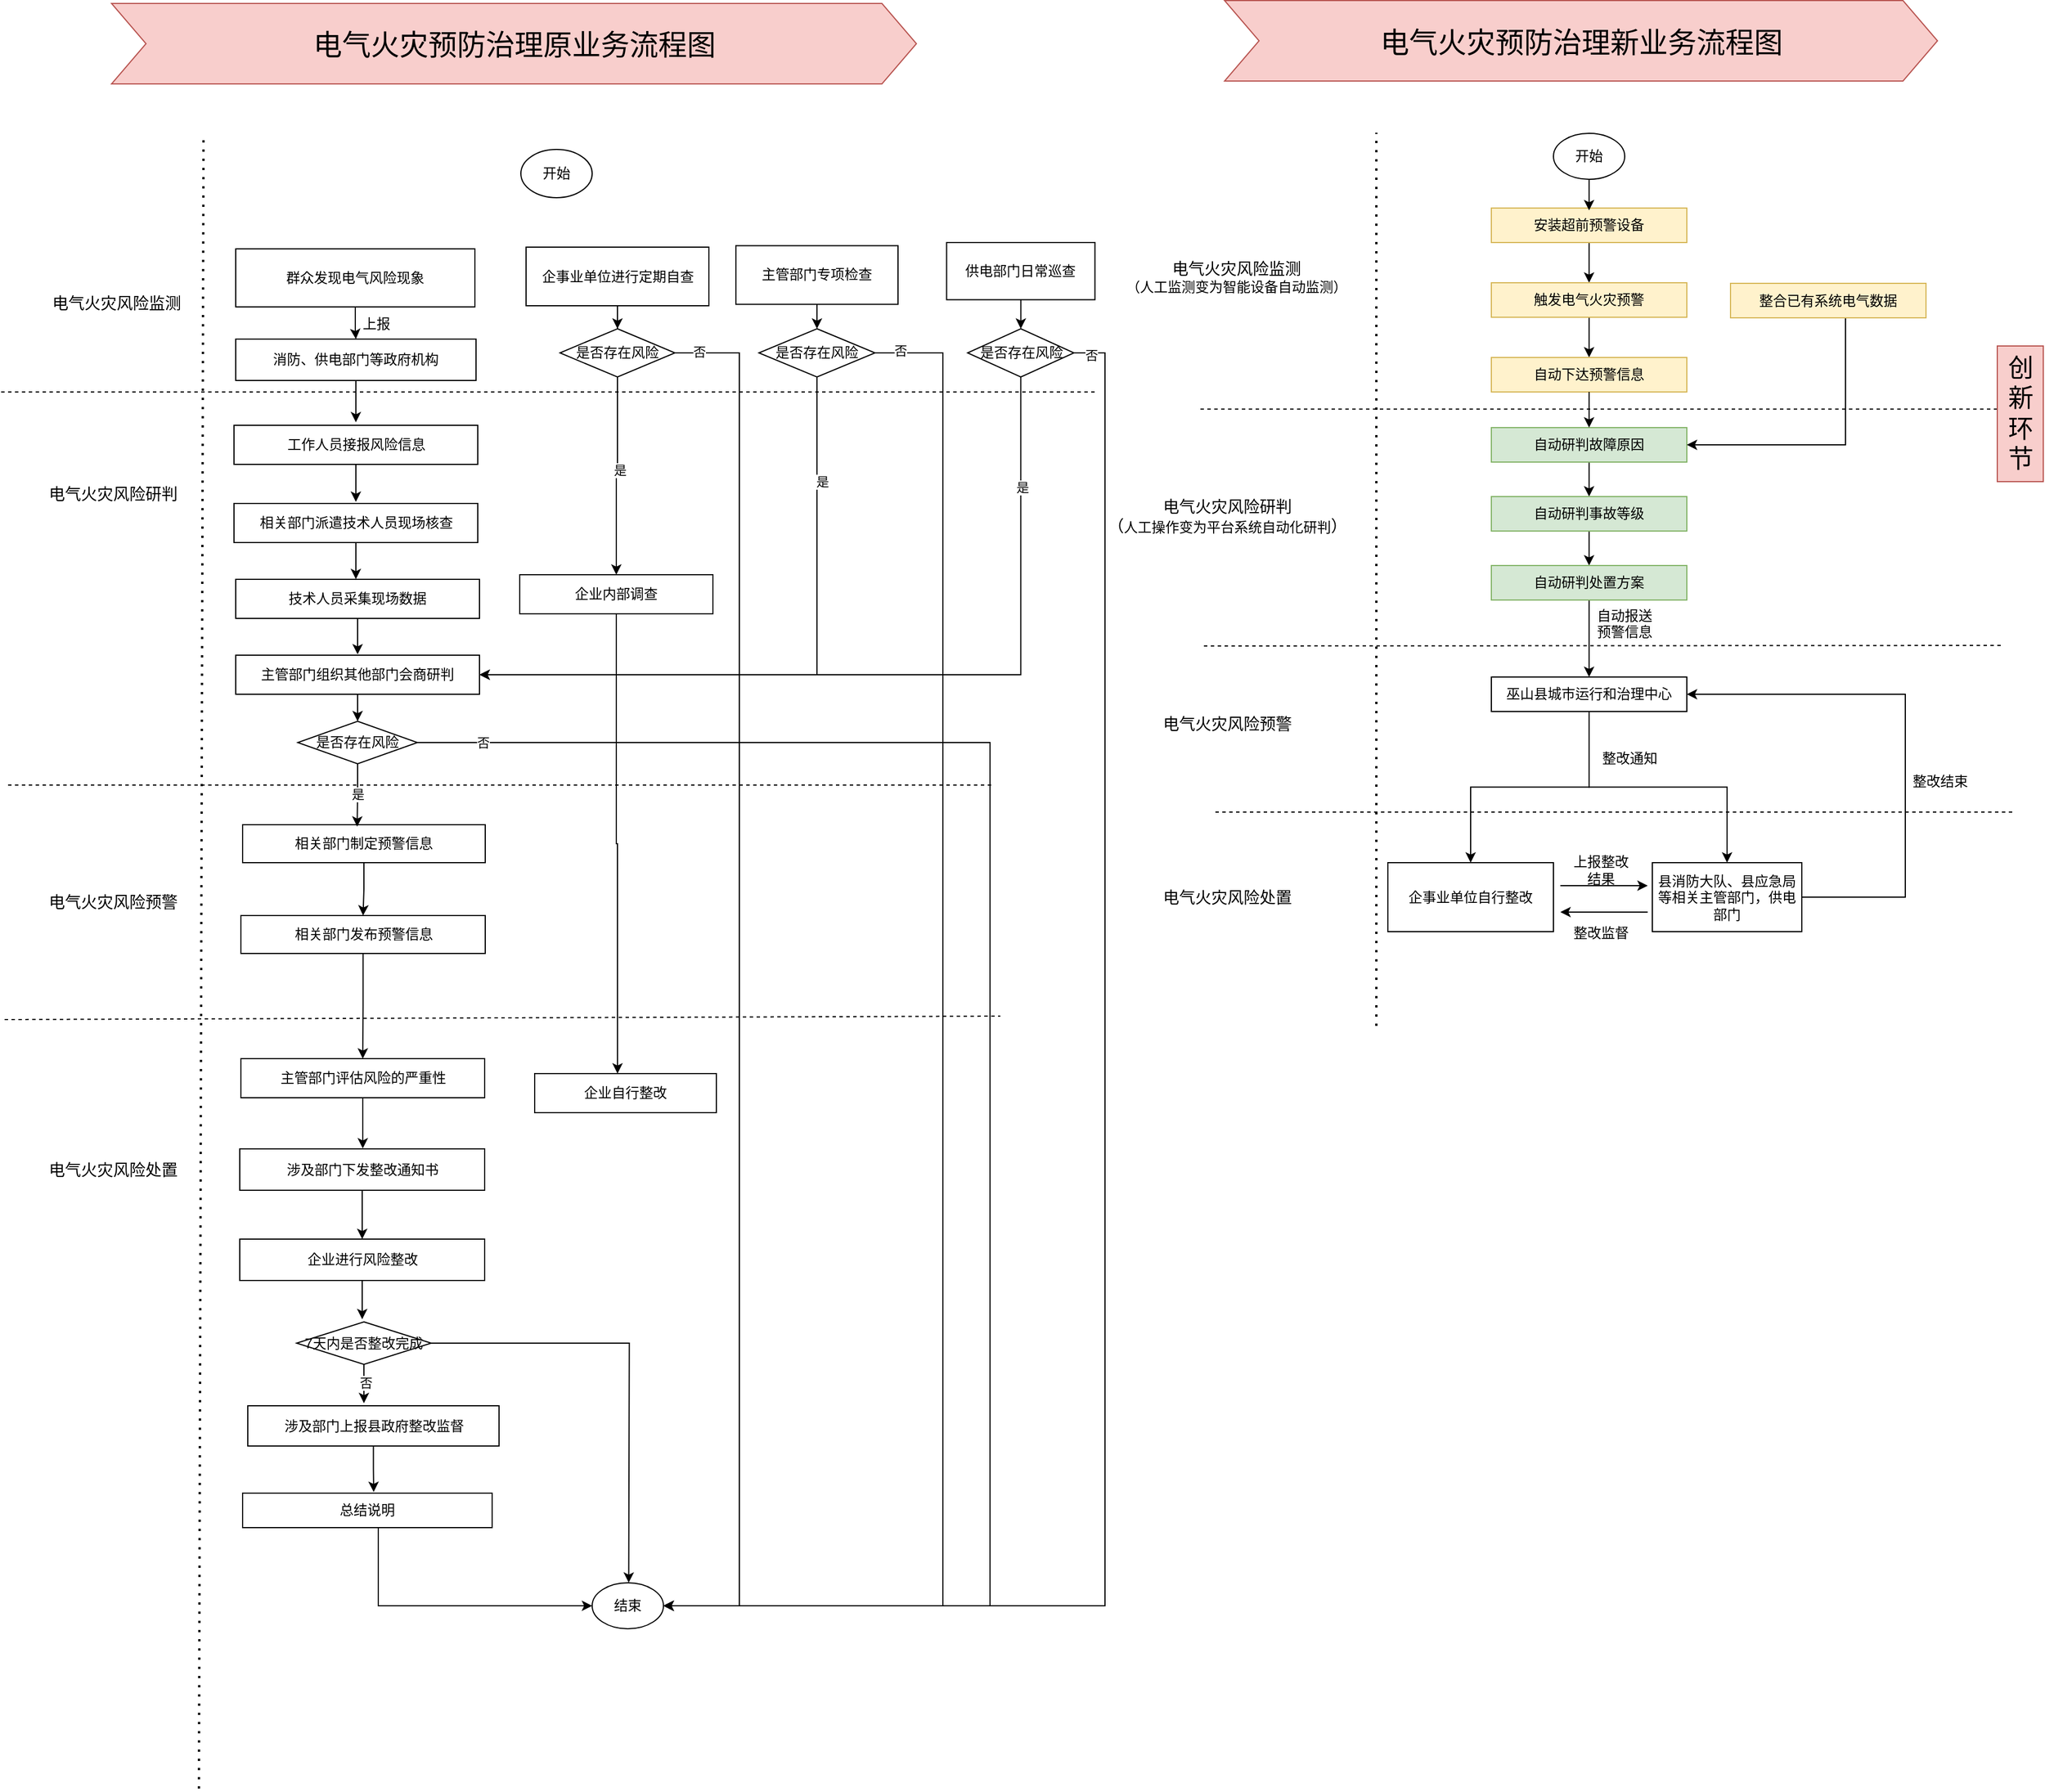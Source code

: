 <mxfile version="21.7.4" type="github">
  <diagram name="第 1 页" id="Cvnru_8ZgVQWGcG2YRoV">
    <mxGraphModel dx="1385" dy="411" grid="0" gridSize="10" guides="1" tooltips="1" connect="1" arrows="1" fold="1" page="0" pageScale="1" pageWidth="827" pageHeight="1169" math="0" shadow="0">
      <root>
        <mxCell id="0" />
        <mxCell id="1" parent="0" />
        <mxCell id="jyO5-WvrYrrkGgKPPHPB-2" value="开始" style="ellipse;whiteSpace=wrap;html=1;" parent="1" vertex="1">
          <mxGeometry x="419" y="457" width="62" height="42" as="geometry" />
        </mxCell>
        <mxCell id="jyO5-WvrYrrkGgKPPHPB-25" value="&lt;font style=&quot;font-size: 14px;&quot;&gt;电气火灾风险监测&lt;/font&gt;" style="text;html=1;align=center;verticalAlign=middle;resizable=0;points=[];autosize=1;strokeColor=none;fillColor=none;" parent="1" vertex="1">
          <mxGeometry x="2" y="576" width="130" height="29" as="geometry" />
        </mxCell>
        <mxCell id="jyO5-WvrYrrkGgKPPHPB-27" value="&lt;font style=&quot;font-size: 14px;&quot;&gt;电气火灾风险研判&lt;/font&gt;" style="text;html=1;align=center;verticalAlign=middle;resizable=0;points=[];autosize=1;strokeColor=none;fillColor=none;" parent="1" vertex="1">
          <mxGeometry x="-1" y="742" width="130" height="29" as="geometry" />
        </mxCell>
        <mxCell id="6ESn1KodmGU27KJJrDq7-145" style="edgeStyle=orthogonalEdgeStyle;rounded=0;orthogonalLoop=1;jettySize=auto;html=1;entryX=0.5;entryY=0;entryDx=0;entryDy=0;" edge="1" parent="1" source="jyO5-WvrYrrkGgKPPHPB-35" target="6ESn1KodmGU27KJJrDq7-96">
          <mxGeometry relative="1" as="geometry" />
        </mxCell>
        <mxCell id="jyO5-WvrYrrkGgKPPHPB-35" value="相关部门制定预警信息" style="rounded=0;whiteSpace=wrap;html=1;" parent="1" vertex="1">
          <mxGeometry x="177" y="1044.5" width="211" height="33" as="geometry" />
        </mxCell>
        <mxCell id="jyO5-WvrYrrkGgKPPHPB-38" value="&lt;font style=&quot;font-size: 14px;&quot;&gt;电气火灾风险预警&lt;/font&gt;" style="text;html=1;align=center;verticalAlign=middle;resizable=0;points=[];autosize=1;strokeColor=none;fillColor=none;" parent="1" vertex="1">
          <mxGeometry x="-1" y="1097" width="130" height="29" as="geometry" />
        </mxCell>
        <mxCell id="6ESn1KodmGU27KJJrDq7-149" style="edgeStyle=orthogonalEdgeStyle;rounded=0;orthogonalLoop=1;jettySize=auto;html=1;" edge="1" parent="1" source="jyO5-WvrYrrkGgKPPHPB-42">
          <mxGeometry relative="1" as="geometry">
            <mxPoint x="281.5" y="1326.143" as="targetPoint" />
          </mxGeometry>
        </mxCell>
        <mxCell id="jyO5-WvrYrrkGgKPPHPB-42" value="主管部门评估风险的严重性" style="rounded=0;whiteSpace=wrap;html=1;" parent="1" vertex="1">
          <mxGeometry x="175.5" y="1248" width="212" height="34" as="geometry" />
        </mxCell>
        <mxCell id="6ESn1KodmGU27KJJrDq7-150" style="edgeStyle=orthogonalEdgeStyle;rounded=0;orthogonalLoop=1;jettySize=auto;html=1;entryX=0.5;entryY=0;entryDx=0;entryDy=0;" edge="1" parent="1" source="jyO5-WvrYrrkGgKPPHPB-43" target="6ESn1KodmGU27KJJrDq7-109">
          <mxGeometry relative="1" as="geometry" />
        </mxCell>
        <mxCell id="jyO5-WvrYrrkGgKPPHPB-43" value="涉及部门下发整改通知书" style="rounded=0;whiteSpace=wrap;html=1;" parent="1" vertex="1">
          <mxGeometry x="174.5" y="1326.5" width="213" height="36" as="geometry" />
        </mxCell>
        <mxCell id="jyO5-WvrYrrkGgKPPHPB-46" value="&lt;font style=&quot;font-size: 14px;&quot;&gt;电气火灾风险处置&lt;/font&gt;" style="text;html=1;align=center;verticalAlign=middle;resizable=0;points=[];autosize=1;strokeColor=none;fillColor=none;" parent="1" vertex="1">
          <mxGeometry x="-1" y="1330" width="130" height="29" as="geometry" />
        </mxCell>
        <mxCell id="jyO5-WvrYrrkGgKPPHPB-51" value="" style="edgeStyle=orthogonalEdgeStyle;rounded=0;orthogonalLoop=1;jettySize=auto;html=1;" parent="1" edge="1">
          <mxGeometry relative="1" as="geometry">
            <mxPoint x="274" y="1740" as="targetPoint" />
          </mxGeometry>
        </mxCell>
        <mxCell id="jyO5-WvrYrrkGgKPPHPB-58" value="结束" style="ellipse;whiteSpace=wrap;html=1;" parent="1" vertex="1">
          <mxGeometry x="481" y="1704" width="62" height="40" as="geometry" />
        </mxCell>
        <mxCell id="jyO5-WvrYrrkGgKPPHPB-62" value="开始" style="ellipse;whiteSpace=wrap;html=1;" parent="1" vertex="1">
          <mxGeometry x="1317" y="443" width="62" height="40" as="geometry" />
        </mxCell>
        <mxCell id="jyO5-WvrYrrkGgKPPHPB-64" value="" style="edgeStyle=orthogonalEdgeStyle;rounded=0;orthogonalLoop=1;jettySize=auto;html=1;" parent="1" source="jyO5-WvrYrrkGgKPPHPB-65" target="jyO5-WvrYrrkGgKPPHPB-67" edge="1">
          <mxGeometry relative="1" as="geometry" />
        </mxCell>
        <mxCell id="jyO5-WvrYrrkGgKPPHPB-65" value="安装超前预警设备" style="rounded=0;whiteSpace=wrap;html=1;fillColor=#fff2cc;strokeColor=#d6b656;" parent="1" vertex="1">
          <mxGeometry x="1263" y="508" width="170" height="30" as="geometry" />
        </mxCell>
        <mxCell id="jyO5-WvrYrrkGgKPPHPB-108" style="edgeStyle=orthogonalEdgeStyle;rounded=0;orthogonalLoop=1;jettySize=auto;html=1;entryX=0.5;entryY=0;entryDx=0;entryDy=0;" parent="1" source="jyO5-WvrYrrkGgKPPHPB-67" target="jyO5-WvrYrrkGgKPPHPB-70" edge="1">
          <mxGeometry relative="1" as="geometry" />
        </mxCell>
        <mxCell id="jyO5-WvrYrrkGgKPPHPB-67" value="触发电气火灾预警" style="rounded=0;whiteSpace=wrap;html=1;fillColor=#fff2cc;strokeColor=#d6b656;" parent="1" vertex="1">
          <mxGeometry x="1263" y="573" width="170" height="30" as="geometry" />
        </mxCell>
        <mxCell id="jyO5-WvrYrrkGgKPPHPB-70" value="自动下达&lt;span style=&quot;background-color: initial;&quot;&gt;预警信息&lt;/span&gt;" style="rounded=0;whiteSpace=wrap;html=1;fillColor=#fff2cc;strokeColor=#d6b656;" parent="1" vertex="1">
          <mxGeometry x="1263" y="638" width="170" height="30" as="geometry" />
        </mxCell>
        <mxCell id="jyO5-WvrYrrkGgKPPHPB-73" value="" style="edgeStyle=orthogonalEdgeStyle;rounded=0;orthogonalLoop=1;jettySize=auto;html=1;" parent="1" source="jyO5-WvrYrrkGgKPPHPB-74" target="jyO5-WvrYrrkGgKPPHPB-76" edge="1">
          <mxGeometry relative="1" as="geometry" />
        </mxCell>
        <mxCell id="jyO5-WvrYrrkGgKPPHPB-74" value="自动研判故障原因" style="rounded=0;whiteSpace=wrap;html=1;fillColor=#d5e8d4;strokeColor=#82b366;" parent="1" vertex="1">
          <mxGeometry x="1263" y="699" width="170" height="30" as="geometry" />
        </mxCell>
        <mxCell id="jyO5-WvrYrrkGgKPPHPB-75" value="" style="edgeStyle=orthogonalEdgeStyle;rounded=0;orthogonalLoop=1;jettySize=auto;html=1;" parent="1" source="jyO5-WvrYrrkGgKPPHPB-76" target="jyO5-WvrYrrkGgKPPHPB-77" edge="1">
          <mxGeometry relative="1" as="geometry" />
        </mxCell>
        <mxCell id="jyO5-WvrYrrkGgKPPHPB-76" value="自动研判事故等级" style="rounded=0;whiteSpace=wrap;html=1;fillColor=#d5e8d4;strokeColor=#82b366;" parent="1" vertex="1">
          <mxGeometry x="1263" y="759" width="170" height="30" as="geometry" />
        </mxCell>
        <mxCell id="jyO5-WvrYrrkGgKPPHPB-249" style="edgeStyle=orthogonalEdgeStyle;rounded=0;orthogonalLoop=1;jettySize=auto;html=1;entryX=0.5;entryY=0;entryDx=0;entryDy=0;" parent="1" source="jyO5-WvrYrrkGgKPPHPB-77" target="jyO5-WvrYrrkGgKPPHPB-247" edge="1">
          <mxGeometry relative="1" as="geometry" />
        </mxCell>
        <mxCell id="jyO5-WvrYrrkGgKPPHPB-77" value="自动研判处置方案" style="rounded=0;whiteSpace=wrap;html=1;fillColor=#d5e8d4;strokeColor=#82b366;" parent="1" vertex="1">
          <mxGeometry x="1263" y="819" width="170" height="30" as="geometry" />
        </mxCell>
        <mxCell id="jyO5-WvrYrrkGgKPPHPB-79" value="&lt;font style=&quot;&quot;&gt;&lt;font style=&quot;font-size: 14px;&quot;&gt;电气火灾风险监测&lt;/font&gt;&lt;br&gt;（人工监测变为智能设备自动监测）&lt;br&gt;&lt;/font&gt;" style="text;html=1;align=center;verticalAlign=middle;resizable=0;points=[];autosize=1;strokeColor=none;fillColor=none;" parent="1" vertex="1">
          <mxGeometry x="936" y="546" width="210" height="43" as="geometry" />
        </mxCell>
        <mxCell id="jyO5-WvrYrrkGgKPPHPB-81" value="&lt;font style=&quot;font-size: 14px;&quot;&gt;电气火灾风险研判&lt;br&gt;（&lt;/font&gt;&lt;font style=&quot;&quot;&gt;&lt;font style=&quot;font-size: 12px;&quot;&gt;人工操作变为平台系统自动化研判&lt;/font&gt;&lt;span style=&quot;font-size: 14px;&quot;&gt;）&lt;/span&gt;&lt;br&gt;&lt;/font&gt;" style="text;html=1;align=center;verticalAlign=middle;resizable=0;points=[];autosize=1;strokeColor=none;fillColor=none;" parent="1" vertex="1">
          <mxGeometry x="920" y="753" width="226" height="46" as="geometry" />
        </mxCell>
        <mxCell id="jyO5-WvrYrrkGgKPPHPB-89" value="&lt;font style=&quot;font-size: 14px;&quot;&gt;电气火灾风险预警&lt;/font&gt;" style="text;html=1;align=center;verticalAlign=middle;resizable=0;points=[];autosize=1;strokeColor=none;fillColor=none;" parent="1" vertex="1">
          <mxGeometry x="963" y="941.5" width="140" height="30" as="geometry" />
        </mxCell>
        <mxCell id="jyO5-WvrYrrkGgKPPHPB-90" style="edgeStyle=orthogonalEdgeStyle;rounded=0;orthogonalLoop=1;jettySize=auto;html=1;" parent="1" source="jyO5-WvrYrrkGgKPPHPB-70" target="jyO5-WvrYrrkGgKPPHPB-74" edge="1">
          <mxGeometry relative="1" as="geometry" />
        </mxCell>
        <mxCell id="jyO5-WvrYrrkGgKPPHPB-92" value="" style="edgeStyle=orthogonalEdgeStyle;rounded=0;orthogonalLoop=1;jettySize=auto;html=1;" parent="1" edge="1">
          <mxGeometry relative="1" as="geometry">
            <mxPoint x="1032.5" y="1390" as="sourcePoint" />
          </mxGeometry>
        </mxCell>
        <mxCell id="jyO5-WvrYrrkGgKPPHPB-170" value="" style="edgeStyle=orthogonalEdgeStyle;rounded=0;orthogonalLoop=1;jettySize=auto;html=1;" parent="1" edge="1">
          <mxGeometry relative="1" as="geometry">
            <mxPoint x="1032" y="1450" as="sourcePoint" />
          </mxGeometry>
        </mxCell>
        <mxCell id="jyO5-WvrYrrkGgKPPHPB-96" value="&lt;font style=&quot;font-size: 14px;&quot;&gt;电气火灾风险处置&lt;/font&gt;" style="text;html=1;align=center;verticalAlign=middle;resizable=0;points=[];autosize=1;strokeColor=none;fillColor=none;" parent="1" vertex="1">
          <mxGeometry x="963" y="1092.5" width="140" height="30" as="geometry" />
        </mxCell>
        <mxCell id="jyO5-WvrYrrkGgKPPHPB-179" value="&lt;p style=&quot;margin-top: 0pt; margin-bottom: 0pt; margin-left: 0in; direction: ltr; unicode-bidi: embed; word-break: normal;&quot;&gt;&lt;font style=&quot;font-size: 25px;&quot;&gt;电气火灾预防治理原业务流程图&lt;/font&gt;&lt;/p&gt;" style="html=1;shadow=0;dashed=0;align=center;verticalAlign=middle;shape=mxgraph.arrows2.arrow;dy=0;dx=30;notch=30;fillColor=#f8cecc;strokeColor=#b85450;" parent="1" vertex="1">
          <mxGeometry x="63" y="330" width="700" height="70" as="geometry" />
        </mxCell>
        <mxCell id="jyO5-WvrYrrkGgKPPHPB-180" value="&lt;p style=&quot;margin-top: 0pt; margin-bottom: 0pt; margin-left: 0in; direction: ltr; unicode-bidi: embed; word-break: normal;&quot;&gt;&lt;font style=&quot;font-size: 25px;&quot;&gt;电气火灾预防治理新业务流程图&lt;/font&gt;&lt;/p&gt;" style="html=1;shadow=0;dashed=0;align=center;verticalAlign=middle;shape=mxgraph.arrows2.arrow;dy=0;dx=30;notch=30;fillColor=#f8cecc;strokeColor=#b85450;" parent="1" vertex="1">
          <mxGeometry x="1031" y="327.5" width="620" height="70" as="geometry" />
        </mxCell>
        <mxCell id="6ESn1KodmGU27KJJrDq7-130" style="edgeStyle=orthogonalEdgeStyle;rounded=0;orthogonalLoop=1;jettySize=auto;html=1;entryX=0;entryY=0.5;entryDx=0;entryDy=0;" edge="1" parent="1" source="jyO5-WvrYrrkGgKPPHPB-188" target="jyO5-WvrYrrkGgKPPHPB-58">
          <mxGeometry relative="1" as="geometry">
            <Array as="points">
              <mxPoint x="295" y="1724" />
            </Array>
          </mxGeometry>
        </mxCell>
        <mxCell id="jyO5-WvrYrrkGgKPPHPB-188" value="总结说明" style="rounded=0;whiteSpace=wrap;html=1;" parent="1" vertex="1">
          <mxGeometry x="177" y="1626" width="217" height="30" as="geometry" />
        </mxCell>
        <mxCell id="jyO5-WvrYrrkGgKPPHPB-220" value="企事业单位自行整改" style="rounded=0;whiteSpace=wrap;html=1;" parent="1" vertex="1">
          <mxGeometry x="1173" y="1077.5" width="144" height="60" as="geometry" />
        </mxCell>
        <mxCell id="jyO5-WvrYrrkGgKPPHPB-264" style="edgeStyle=orthogonalEdgeStyle;rounded=0;orthogonalLoop=1;jettySize=auto;html=1;entryX=1;entryY=0.5;entryDx=0;entryDy=0;" parent="1" source="jyO5-WvrYrrkGgKPPHPB-221" target="jyO5-WvrYrrkGgKPPHPB-247" edge="1">
          <mxGeometry relative="1" as="geometry">
            <Array as="points">
              <mxPoint x="1623" y="1107.5" />
              <mxPoint x="1623" y="931.5" />
            </Array>
          </mxGeometry>
        </mxCell>
        <mxCell id="jyO5-WvrYrrkGgKPPHPB-221" value="县消防大队、县应急局等相关主管部门，供电部门" style="rounded=0;whiteSpace=wrap;html=1;" parent="1" vertex="1">
          <mxGeometry x="1403" y="1077.5" width="130" height="60" as="geometry" />
        </mxCell>
        <mxCell id="jyO5-WvrYrrkGgKPPHPB-223" value="" style="endArrow=none;dashed=1;html=1;dashPattern=1 3;strokeWidth=2;rounded=0;" parent="1" edge="1">
          <mxGeometry width="50" height="50" relative="1" as="geometry">
            <mxPoint x="1163" y="1219.5" as="sourcePoint" />
            <mxPoint x="1163" y="442.5" as="targetPoint" />
          </mxGeometry>
        </mxCell>
        <mxCell id="jyO5-WvrYrrkGgKPPHPB-227" value="" style="endArrow=none;dashed=1;html=1;rounded=0;" parent="1" edge="1">
          <mxGeometry width="50" height="50" relative="1" as="geometry">
            <mxPoint x="1023" y="1033.5" as="sourcePoint" />
            <mxPoint x="1719" y="1033.5" as="targetPoint" />
          </mxGeometry>
        </mxCell>
        <mxCell id="jyO5-WvrYrrkGgKPPHPB-228" value="&lt;span style=&quot;color: rgb(0, 0, 0); font-family: Helvetica; font-size: 12px; font-style: normal; font-variant-ligatures: normal; font-variant-caps: normal; font-weight: 400; letter-spacing: normal; orphans: 2; text-align: center; text-indent: 0px; text-transform: none; widows: 2; word-spacing: 0px; -webkit-text-stroke-width: 0px; background-color: rgb(251, 251, 251); text-decoration-thickness: initial; text-decoration-style: initial; text-decoration-color: initial; float: none; display: inline !important;&quot;&gt;自动报送预警信息&lt;/span&gt;" style="text;whiteSpace=wrap;html=1;" parent="1" vertex="1">
          <mxGeometry x="1353" y="849" width="60" height="40" as="geometry" />
        </mxCell>
        <mxCell id="jyO5-WvrYrrkGgKPPHPB-230" value="" style="endArrow=classic;html=1;rounded=0;" parent="1" edge="1">
          <mxGeometry width="50" height="50" relative="1" as="geometry">
            <mxPoint x="1323" y="1097.5" as="sourcePoint" />
            <mxPoint x="1399" y="1097.5" as="targetPoint" />
            <Array as="points">
              <mxPoint x="1353" y="1097.5" />
            </Array>
          </mxGeometry>
        </mxCell>
        <mxCell id="jyO5-WvrYrrkGgKPPHPB-233" value="" style="endArrow=classic;html=1;rounded=0;" parent="1" edge="1">
          <mxGeometry width="50" height="50" relative="1" as="geometry">
            <mxPoint x="1399" y="1120.5" as="sourcePoint" />
            <mxPoint x="1323" y="1120.5" as="targetPoint" />
          </mxGeometry>
        </mxCell>
        <mxCell id="jyO5-WvrYrrkGgKPPHPB-235" value="上报整改&lt;br&gt;结果" style="text;html=1;align=center;verticalAlign=middle;resizable=0;points=[];autosize=1;strokeColor=none;fillColor=none;" parent="1" vertex="1">
          <mxGeometry x="1323" y="1063.5" width="70" height="40" as="geometry" />
        </mxCell>
        <mxCell id="jyO5-WvrYrrkGgKPPHPB-236" value="整改监督" style="text;html=1;align=center;verticalAlign=middle;resizable=0;points=[];autosize=1;strokeColor=none;fillColor=none;" parent="1" vertex="1">
          <mxGeometry x="1323" y="1123.5" width="70" height="30" as="geometry" />
        </mxCell>
        <mxCell id="jyO5-WvrYrrkGgKPPHPB-243" value="" style="endArrow=classic;html=1;rounded=0;" parent="1" source="jyO5-WvrYrrkGgKPPHPB-62" edge="1">
          <mxGeometry width="50" height="50" relative="1" as="geometry">
            <mxPoint x="1289" y="560" as="sourcePoint" />
            <mxPoint x="1348" y="510" as="targetPoint" />
          </mxGeometry>
        </mxCell>
        <mxCell id="jyO5-WvrYrrkGgKPPHPB-258" style="edgeStyle=orthogonalEdgeStyle;rounded=0;orthogonalLoop=1;jettySize=auto;html=1;entryX=0.5;entryY=0;entryDx=0;entryDy=0;" parent="1" source="jyO5-WvrYrrkGgKPPHPB-247" target="jyO5-WvrYrrkGgKPPHPB-220" edge="1">
          <mxGeometry relative="1" as="geometry" />
        </mxCell>
        <mxCell id="jyO5-WvrYrrkGgKPPHPB-259" style="edgeStyle=orthogonalEdgeStyle;rounded=0;orthogonalLoop=1;jettySize=auto;html=1;" parent="1" source="jyO5-WvrYrrkGgKPPHPB-247" target="jyO5-WvrYrrkGgKPPHPB-221" edge="1">
          <mxGeometry relative="1" as="geometry" />
        </mxCell>
        <mxCell id="jyO5-WvrYrrkGgKPPHPB-247" value="巫山县城市运行和治理中心" style="rounded=0;whiteSpace=wrap;html=1;" parent="1" vertex="1">
          <mxGeometry x="1263" y="916" width="170" height="30" as="geometry" />
        </mxCell>
        <mxCell id="jyO5-WvrYrrkGgKPPHPB-260" value="整改通知" style="text;html=1;align=center;verticalAlign=middle;resizable=0;points=[];autosize=1;strokeColor=none;fillColor=none;" parent="1" vertex="1">
          <mxGeometry x="1348" y="971.5" width="70" height="30" as="geometry" />
        </mxCell>
        <mxCell id="jyO5-WvrYrrkGgKPPHPB-265" value="整改结束" style="text;html=1;align=center;verticalAlign=middle;resizable=0;points=[];autosize=1;strokeColor=none;fillColor=none;" parent="1" vertex="1">
          <mxGeometry x="1618" y="991.5" width="70" height="30" as="geometry" />
        </mxCell>
        <mxCell id="jyO5-WvrYrrkGgKPPHPB-267" value="" style="endArrow=none;dashed=1;html=1;rounded=0;" parent="1" edge="1">
          <mxGeometry width="50" height="50" relative="1" as="geometry">
            <mxPoint x="1013" y="889" as="sourcePoint" />
            <mxPoint x="1709" y="888.5" as="targetPoint" />
          </mxGeometry>
        </mxCell>
        <mxCell id="jyO5-WvrYrrkGgKPPHPB-268" value="" style="endArrow=none;dashed=1;html=1;rounded=0;" parent="1" edge="1">
          <mxGeometry width="50" height="50" relative="1" as="geometry">
            <mxPoint x="1010" y="682.91" as="sourcePoint" />
            <mxPoint x="1706" y="682.91" as="targetPoint" />
          </mxGeometry>
        </mxCell>
        <mxCell id="6ESn1KodmGU27KJJrDq7-46" style="edgeStyle=orthogonalEdgeStyle;rounded=0;orthogonalLoop=1;jettySize=auto;html=1;entryX=1;entryY=0.5;entryDx=0;entryDy=0;" edge="1" parent="1" source="jyO5-WvrYrrkGgKPPHPB-269" target="jyO5-WvrYrrkGgKPPHPB-74">
          <mxGeometry relative="1" as="geometry">
            <Array as="points">
              <mxPoint x="1571" y="714" />
            </Array>
          </mxGeometry>
        </mxCell>
        <mxCell id="jyO5-WvrYrrkGgKPPHPB-269" value="整合已有系统电气数据" style="rounded=0;whiteSpace=wrap;html=1;fillColor=#fff2cc;strokeColor=#d6b656;" parent="1" vertex="1">
          <mxGeometry x="1471" y="573.5" width="170" height="30" as="geometry" />
        </mxCell>
        <mxCell id="6ESn1KodmGU27KJJrDq7-102" value="" style="edgeStyle=orthogonalEdgeStyle;rounded=0;orthogonalLoop=1;jettySize=auto;html=1;entryX=0.5;entryY=0;entryDx=0;entryDy=0;" edge="1" parent="1" source="jyO5-WvrYrrkGgKPPHPB-272" target="6ESn1KodmGU27KJJrDq7-48">
          <mxGeometry relative="1" as="geometry">
            <mxPoint x="275" y="691" as="targetPoint" />
          </mxGeometry>
        </mxCell>
        <mxCell id="jyO5-WvrYrrkGgKPPHPB-272" value="群众发现电气风险现象&lt;br&gt;" style="rounded=0;whiteSpace=wrap;html=1;" parent="1" vertex="1">
          <mxGeometry x="171" y="543.5" width="208" height="50.5" as="geometry" />
        </mxCell>
        <mxCell id="6ESn1KodmGU27KJJrDq7-137" value="" style="edgeStyle=orthogonalEdgeStyle;rounded=0;orthogonalLoop=1;jettySize=auto;html=1;" edge="1" parent="1" source="jyO5-WvrYrrkGgKPPHPB-273" target="6ESn1KodmGU27KJJrDq7-89">
          <mxGeometry relative="1" as="geometry" />
        </mxCell>
        <mxCell id="jyO5-WvrYrrkGgKPPHPB-273" value="企事业单位进行定期自查" style="rounded=0;whiteSpace=wrap;html=1;" parent="1" vertex="1">
          <mxGeometry x="423.5" y="542" width="159" height="51" as="geometry" />
        </mxCell>
        <mxCell id="6ESn1KodmGU27KJJrDq7-139" value="" style="edgeStyle=orthogonalEdgeStyle;rounded=0;orthogonalLoop=1;jettySize=auto;html=1;" edge="1" parent="1" source="jyO5-WvrYrrkGgKPPHPB-274" target="6ESn1KodmGU27KJJrDq7-92">
          <mxGeometry relative="1" as="geometry" />
        </mxCell>
        <mxCell id="jyO5-WvrYrrkGgKPPHPB-274" value="供电部门日常巡查" style="rounded=0;whiteSpace=wrap;html=1;" parent="1" vertex="1">
          <mxGeometry x="789.25" y="538" width="129" height="49.75" as="geometry" />
        </mxCell>
        <mxCell id="6ESn1KodmGU27KJJrDq7-138" value="" style="edgeStyle=orthogonalEdgeStyle;rounded=0;orthogonalLoop=1;jettySize=auto;html=1;" edge="1" parent="1" source="jyO5-WvrYrrkGgKPPHPB-275" target="6ESn1KodmGU27KJJrDq7-91">
          <mxGeometry relative="1" as="geometry" />
        </mxCell>
        <mxCell id="jyO5-WvrYrrkGgKPPHPB-275" value="主管部门专项检查" style="rounded=0;whiteSpace=wrap;html=1;" parent="1" vertex="1">
          <mxGeometry x="606" y="540.75" width="141" height="51" as="geometry" />
        </mxCell>
        <mxCell id="jyO5-WvrYrrkGgKPPHPB-276" value="" style="endArrow=none;dashed=1;html=1;dashPattern=1 3;strokeWidth=2;rounded=0;" parent="1" edge="1">
          <mxGeometry width="50" height="50" relative="1" as="geometry">
            <mxPoint x="139" y="1883" as="sourcePoint" />
            <mxPoint x="143" y="447" as="targetPoint" />
          </mxGeometry>
        </mxCell>
        <mxCell id="jyO5-WvrYrrkGgKPPHPB-277" value="" style="endArrow=none;dashed=1;html=1;rounded=0;" parent="1" edge="1">
          <mxGeometry width="50" height="50" relative="1" as="geometry">
            <mxPoint x="-33" y="668" as="sourcePoint" />
            <mxPoint x="918" y="668" as="targetPoint" />
          </mxGeometry>
        </mxCell>
        <mxCell id="jyO5-WvrYrrkGgKPPHPB-284" value="" style="endArrow=none;dashed=1;html=1;rounded=0;" parent="1" edge="1">
          <mxGeometry width="50" height="50" relative="1" as="geometry">
            <mxPoint x="-27" y="1010" as="sourcePoint" />
            <mxPoint x="829" y="1010" as="targetPoint" />
          </mxGeometry>
        </mxCell>
        <mxCell id="jyO5-WvrYrrkGgKPPHPB-285" value="" style="endArrow=none;dashed=1;html=1;rounded=0;" parent="1" edge="1">
          <mxGeometry width="50" height="50" relative="1" as="geometry">
            <mxPoint x="-30" y="1214" as="sourcePoint" />
            <mxPoint x="836" y="1211" as="targetPoint" />
          </mxGeometry>
        </mxCell>
        <mxCell id="jyO5-WvrYrrkGgKPPHPB-295" value="&lt;font style=&quot;font-size: 22px;&quot;&gt;创&lt;br&gt;新&lt;br&gt;环&lt;br&gt;节&lt;/font&gt;" style="text;html=1;align=center;verticalAlign=middle;resizable=0;points=[];autosize=1;fillColor=#f8cecc;strokeColor=#b85450;" parent="1" vertex="1">
          <mxGeometry x="1703" y="628" width="40" height="118" as="geometry" />
        </mxCell>
        <mxCell id="6ESn1KodmGU27KJJrDq7-104" style="edgeStyle=orthogonalEdgeStyle;rounded=0;orthogonalLoop=1;jettySize=auto;html=1;" edge="1" parent="1" source="6ESn1KodmGU27KJJrDq7-48">
          <mxGeometry relative="1" as="geometry">
            <mxPoint x="275.5" y="694.397" as="targetPoint" />
          </mxGeometry>
        </mxCell>
        <mxCell id="6ESn1KodmGU27KJJrDq7-48" value="消防、供电部门等政府机构" style="rounded=0;whiteSpace=wrap;html=1;" vertex="1" parent="1">
          <mxGeometry x="171" y="622" width="209" height="36" as="geometry" />
        </mxCell>
        <mxCell id="6ESn1KodmGU27KJJrDq7-55" style="edgeStyle=orthogonalEdgeStyle;rounded=0;orthogonalLoop=1;jettySize=auto;html=1;exitX=0.5;exitY=1;exitDx=0;exitDy=0;" edge="1" parent="1">
          <mxGeometry relative="1" as="geometry">
            <mxPoint x="276.0" y="1009" as="sourcePoint" />
            <mxPoint x="276.0" y="1009" as="targetPoint" />
          </mxGeometry>
        </mxCell>
        <mxCell id="6ESn1KodmGU27KJJrDq7-106" style="edgeStyle=orthogonalEdgeStyle;rounded=0;orthogonalLoop=1;jettySize=auto;html=1;" edge="1" parent="1" source="6ESn1KodmGU27KJJrDq7-56">
          <mxGeometry relative="1" as="geometry">
            <mxPoint x="275.5" y="830.905" as="targetPoint" />
          </mxGeometry>
        </mxCell>
        <mxCell id="6ESn1KodmGU27KJJrDq7-56" value="相关部门派遣技术人员现场核查" style="rounded=0;whiteSpace=wrap;html=1;" vertex="1" parent="1">
          <mxGeometry x="169.5" y="765" width="212" height="34" as="geometry" />
        </mxCell>
        <mxCell id="6ESn1KodmGU27KJJrDq7-126" style="edgeStyle=orthogonalEdgeStyle;rounded=0;orthogonalLoop=1;jettySize=auto;html=1;entryX=0.472;entryY=0.05;entryDx=0;entryDy=0;entryPerimeter=0;" edge="1" parent="1" source="6ESn1KodmGU27KJJrDq7-70" target="jyO5-WvrYrrkGgKPPHPB-35">
          <mxGeometry relative="1" as="geometry" />
        </mxCell>
        <mxCell id="6ESn1KodmGU27KJJrDq7-127" value="是" style="edgeLabel;html=1;align=center;verticalAlign=middle;resizable=0;points=[];" vertex="1" connectable="0" parent="6ESn1KodmGU27KJJrDq7-126">
          <mxGeometry x="-0.052" relative="1" as="geometry">
            <mxPoint as="offset" />
          </mxGeometry>
        </mxCell>
        <mxCell id="6ESn1KodmGU27KJJrDq7-129" style="edgeStyle=orthogonalEdgeStyle;rounded=0;orthogonalLoop=1;jettySize=auto;html=1;entryX=1;entryY=0.5;entryDx=0;entryDy=0;" edge="1" parent="1" source="6ESn1KodmGU27KJJrDq7-70" target="jyO5-WvrYrrkGgKPPHPB-58">
          <mxGeometry relative="1" as="geometry">
            <Array as="points">
              <mxPoint x="827" y="973" />
              <mxPoint x="827" y="1724" />
            </Array>
          </mxGeometry>
        </mxCell>
        <mxCell id="6ESn1KodmGU27KJJrDq7-159" value="否" style="edgeLabel;html=1;align=center;verticalAlign=middle;resizable=0;points=[];" vertex="1" connectable="0" parent="6ESn1KodmGU27KJJrDq7-129">
          <mxGeometry x="-0.926" relative="1" as="geometry">
            <mxPoint as="offset" />
          </mxGeometry>
        </mxCell>
        <mxCell id="6ESn1KodmGU27KJJrDq7-70" value="是否存在风险" style="rhombus;whiteSpace=wrap;html=1;rounded=0;" vertex="1" parent="1">
          <mxGeometry x="225" y="954.5" width="104" height="37" as="geometry" />
        </mxCell>
        <mxCell id="6ESn1KodmGU27KJJrDq7-154" style="edgeStyle=orthogonalEdgeStyle;rounded=0;orthogonalLoop=1;jettySize=auto;html=1;" edge="1" parent="1" source="6ESn1KodmGU27KJJrDq7-76">
          <mxGeometry relative="1" as="geometry">
            <mxPoint x="282.5" y="1547.73" as="targetPoint" />
          </mxGeometry>
        </mxCell>
        <mxCell id="6ESn1KodmGU27KJJrDq7-157" value="否" style="edgeLabel;html=1;align=center;verticalAlign=middle;resizable=0;points=[];" vertex="1" connectable="0" parent="6ESn1KodmGU27KJJrDq7-154">
          <mxGeometry x="-0.216" y="1" relative="1" as="geometry">
            <mxPoint y="2" as="offset" />
          </mxGeometry>
        </mxCell>
        <mxCell id="6ESn1KodmGU27KJJrDq7-158" style="edgeStyle=orthogonalEdgeStyle;rounded=0;orthogonalLoop=1;jettySize=auto;html=1;" edge="1" parent="1" source="6ESn1KodmGU27KJJrDq7-76">
          <mxGeometry relative="1" as="geometry">
            <mxPoint x="512.778" y="1703.921" as="targetPoint" />
          </mxGeometry>
        </mxCell>
        <mxCell id="6ESn1KodmGU27KJJrDq7-76" value="7天内是否整改完成" style="rhombus;whiteSpace=wrap;html=1;rounded=0;" vertex="1" parent="1">
          <mxGeometry x="224" y="1477" width="117" height="37" as="geometry" />
        </mxCell>
        <mxCell id="6ESn1KodmGU27KJJrDq7-156" style="edgeStyle=orthogonalEdgeStyle;rounded=0;orthogonalLoop=1;jettySize=auto;html=1;" edge="1" parent="1" source="6ESn1KodmGU27KJJrDq7-77">
          <mxGeometry relative="1" as="geometry">
            <mxPoint x="291" y="1625" as="targetPoint" />
          </mxGeometry>
        </mxCell>
        <mxCell id="6ESn1KodmGU27KJJrDq7-77" value="涉及部门上报县政府整改监督" style="rounded=0;whiteSpace=wrap;html=1;" vertex="1" parent="1">
          <mxGeometry x="181.5" y="1550" width="218.5" height="35" as="geometry" />
        </mxCell>
        <mxCell id="6ESn1KodmGU27KJJrDq7-122" style="edgeStyle=orthogonalEdgeStyle;rounded=0;orthogonalLoop=1;jettySize=auto;html=1;entryX=0.5;entryY=0;entryDx=0;entryDy=0;" edge="1" parent="1" source="6ESn1KodmGU27KJJrDq7-89" target="6ESn1KodmGU27KJJrDq7-115">
          <mxGeometry relative="1" as="geometry">
            <mxPoint x="498" y="892" as="targetPoint" />
          </mxGeometry>
        </mxCell>
        <mxCell id="6ESn1KodmGU27KJJrDq7-123" value="是" style="edgeLabel;html=1;align=center;verticalAlign=middle;resizable=0;points=[];" vertex="1" connectable="0" parent="6ESn1KodmGU27KJJrDq7-122">
          <mxGeometry x="-0.066" y="2" relative="1" as="geometry">
            <mxPoint as="offset" />
          </mxGeometry>
        </mxCell>
        <mxCell id="6ESn1KodmGU27KJJrDq7-131" style="edgeStyle=orthogonalEdgeStyle;rounded=0;orthogonalLoop=1;jettySize=auto;html=1;entryX=1;entryY=0.5;entryDx=0;entryDy=0;" edge="1" parent="1" source="6ESn1KodmGU27KJJrDq7-89" target="jyO5-WvrYrrkGgKPPHPB-58">
          <mxGeometry relative="1" as="geometry">
            <Array as="points">
              <mxPoint x="609" y="634" />
              <mxPoint x="609" y="1724" />
            </Array>
          </mxGeometry>
        </mxCell>
        <mxCell id="6ESn1KodmGU27KJJrDq7-132" value="否" style="edgeLabel;html=1;align=center;verticalAlign=middle;resizable=0;points=[];" vertex="1" connectable="0" parent="6ESn1KodmGU27KJJrDq7-131">
          <mxGeometry x="-0.965" y="1" relative="1" as="geometry">
            <mxPoint as="offset" />
          </mxGeometry>
        </mxCell>
        <mxCell id="6ESn1KodmGU27KJJrDq7-89" value="是否存在风险" style="rhombus;whiteSpace=wrap;html=1;rounded=0;" vertex="1" parent="1">
          <mxGeometry x="453" y="613" width="100" height="42" as="geometry" />
        </mxCell>
        <mxCell id="6ESn1KodmGU27KJJrDq7-133" style="edgeStyle=orthogonalEdgeStyle;rounded=0;orthogonalLoop=1;jettySize=auto;html=1;entryX=1;entryY=0.5;entryDx=0;entryDy=0;" edge="1" parent="1" source="6ESn1KodmGU27KJJrDq7-91" target="6ESn1KodmGU27KJJrDq7-97">
          <mxGeometry relative="1" as="geometry">
            <mxPoint x="701.349" y="902.651" as="targetPoint" />
            <Array as="points">
              <mxPoint x="677" y="914" />
            </Array>
          </mxGeometry>
        </mxCell>
        <mxCell id="6ESn1KodmGU27KJJrDq7-134" value="是" style="edgeLabel;html=1;align=center;verticalAlign=middle;resizable=0;points=[];" vertex="1" connectable="0" parent="6ESn1KodmGU27KJJrDq7-133">
          <mxGeometry x="-0.67" y="4" relative="1" as="geometry">
            <mxPoint as="offset" />
          </mxGeometry>
        </mxCell>
        <mxCell id="6ESn1KodmGU27KJJrDq7-135" style="edgeStyle=orthogonalEdgeStyle;rounded=0;orthogonalLoop=1;jettySize=auto;html=1;entryX=1;entryY=0.5;entryDx=0;entryDy=0;" edge="1" parent="1" source="6ESn1KodmGU27KJJrDq7-91" target="jyO5-WvrYrrkGgKPPHPB-58">
          <mxGeometry relative="1" as="geometry">
            <Array as="points">
              <mxPoint x="786" y="634" />
              <mxPoint x="786" y="1724" />
            </Array>
          </mxGeometry>
        </mxCell>
        <mxCell id="6ESn1KodmGU27KJJrDq7-136" value="否" style="edgeLabel;html=1;align=center;verticalAlign=middle;resizable=0;points=[];" vertex="1" connectable="0" parent="6ESn1KodmGU27KJJrDq7-135">
          <mxGeometry x="-0.969" y="2" relative="1" as="geometry">
            <mxPoint as="offset" />
          </mxGeometry>
        </mxCell>
        <mxCell id="6ESn1KodmGU27KJJrDq7-91" value="是否存在风险" style="rhombus;whiteSpace=wrap;html=1;rounded=0;" vertex="1" parent="1">
          <mxGeometry x="626" y="613" width="101" height="42" as="geometry" />
        </mxCell>
        <mxCell id="6ESn1KodmGU27KJJrDq7-141" style="edgeStyle=orthogonalEdgeStyle;rounded=0;orthogonalLoop=1;jettySize=auto;html=1;entryX=1;entryY=0.5;entryDx=0;entryDy=0;" edge="1" parent="1" source="6ESn1KodmGU27KJJrDq7-92" target="6ESn1KodmGU27KJJrDq7-97">
          <mxGeometry relative="1" as="geometry">
            <Array as="points">
              <mxPoint x="854" y="914" />
            </Array>
          </mxGeometry>
        </mxCell>
        <mxCell id="6ESn1KodmGU27KJJrDq7-142" value="是" style="edgeLabel;html=1;align=center;verticalAlign=middle;resizable=0;points=[];" vertex="1" connectable="0" parent="6ESn1KodmGU27KJJrDq7-141">
          <mxGeometry x="-0.737" y="1" relative="1" as="geometry">
            <mxPoint as="offset" />
          </mxGeometry>
        </mxCell>
        <mxCell id="6ESn1KodmGU27KJJrDq7-143" style="edgeStyle=orthogonalEdgeStyle;rounded=0;orthogonalLoop=1;jettySize=auto;html=1;entryX=1;entryY=0.5;entryDx=0;entryDy=0;" edge="1" parent="1" source="6ESn1KodmGU27KJJrDq7-92" target="jyO5-WvrYrrkGgKPPHPB-58">
          <mxGeometry relative="1" as="geometry">
            <Array as="points">
              <mxPoint x="927" y="634" />
              <mxPoint x="927" y="1724" />
            </Array>
          </mxGeometry>
        </mxCell>
        <mxCell id="6ESn1KodmGU27KJJrDq7-144" value="否" style="edgeLabel;html=1;align=center;verticalAlign=middle;resizable=0;points=[];" vertex="1" connectable="0" parent="6ESn1KodmGU27KJJrDq7-143">
          <mxGeometry x="-0.981" y="-2" relative="1" as="geometry">
            <mxPoint as="offset" />
          </mxGeometry>
        </mxCell>
        <mxCell id="6ESn1KodmGU27KJJrDq7-92" value="是否存在风险" style="rhombus;whiteSpace=wrap;html=1;rounded=0;" vertex="1" parent="1">
          <mxGeometry x="807.5" y="613" width="92.5" height="42" as="geometry" />
        </mxCell>
        <mxCell id="6ESn1KodmGU27KJJrDq7-105" style="edgeStyle=orthogonalEdgeStyle;rounded=0;orthogonalLoop=1;jettySize=auto;html=1;" edge="1" parent="1" source="6ESn1KodmGU27KJJrDq7-94">
          <mxGeometry relative="1" as="geometry">
            <mxPoint x="275.5" y="763.603" as="targetPoint" />
          </mxGeometry>
        </mxCell>
        <mxCell id="6ESn1KodmGU27KJJrDq7-94" value="工作人员接报风险信息" style="rounded=0;whiteSpace=wrap;html=1;" vertex="1" parent="1">
          <mxGeometry x="169.5" y="697" width="212" height="34" as="geometry" />
        </mxCell>
        <mxCell id="6ESn1KodmGU27KJJrDq7-147" style="edgeStyle=orthogonalEdgeStyle;rounded=0;orthogonalLoop=1;jettySize=auto;html=1;entryX=0.5;entryY=0;entryDx=0;entryDy=0;" edge="1" parent="1" source="6ESn1KodmGU27KJJrDq7-96" target="jyO5-WvrYrrkGgKPPHPB-42">
          <mxGeometry relative="1" as="geometry" />
        </mxCell>
        <mxCell id="6ESn1KodmGU27KJJrDq7-96" value="相关部门发布预警信息" style="rounded=0;whiteSpace=wrap;html=1;" vertex="1" parent="1">
          <mxGeometry x="175.5" y="1123.5" width="212.5" height="33" as="geometry" />
        </mxCell>
        <mxCell id="6ESn1KodmGU27KJJrDq7-108" style="edgeStyle=orthogonalEdgeStyle;rounded=0;orthogonalLoop=1;jettySize=auto;html=1;entryX=0.5;entryY=0;entryDx=0;entryDy=0;" edge="1" parent="1" source="6ESn1KodmGU27KJJrDq7-97" target="6ESn1KodmGU27KJJrDq7-70">
          <mxGeometry relative="1" as="geometry" />
        </mxCell>
        <mxCell id="6ESn1KodmGU27KJJrDq7-97" value="主管部门组织其他部门会商研判" style="rounded=0;whiteSpace=wrap;html=1;" vertex="1" parent="1">
          <mxGeometry x="171" y="897" width="212" height="34" as="geometry" />
        </mxCell>
        <mxCell id="6ESn1KodmGU27KJJrDq7-107" style="edgeStyle=orthogonalEdgeStyle;rounded=0;orthogonalLoop=1;jettySize=auto;html=1;" edge="1" parent="1" source="6ESn1KodmGU27KJJrDq7-99">
          <mxGeometry relative="1" as="geometry">
            <mxPoint x="277" y="896.302" as="targetPoint" />
          </mxGeometry>
        </mxCell>
        <mxCell id="6ESn1KodmGU27KJJrDq7-99" value="技术人员采集现场数据" style="rounded=0;whiteSpace=wrap;html=1;" vertex="1" parent="1">
          <mxGeometry x="171" y="831" width="212" height="34" as="geometry" />
        </mxCell>
        <mxCell id="6ESn1KodmGU27KJJrDq7-103" value="上报" style="text;html=1;align=center;verticalAlign=middle;resizable=0;points=[];autosize=1;strokeColor=none;fillColor=none;" vertex="1" parent="1">
          <mxGeometry x="272" y="596" width="42" height="26" as="geometry" />
        </mxCell>
        <mxCell id="6ESn1KodmGU27KJJrDq7-153" style="edgeStyle=orthogonalEdgeStyle;rounded=0;orthogonalLoop=1;jettySize=auto;html=1;" edge="1" parent="1" source="6ESn1KodmGU27KJJrDq7-109">
          <mxGeometry relative="1" as="geometry">
            <mxPoint x="281" y="1474.714" as="targetPoint" />
          </mxGeometry>
        </mxCell>
        <mxCell id="6ESn1KodmGU27KJJrDq7-109" value="企业进行风险整改" style="rounded=0;whiteSpace=wrap;html=1;" vertex="1" parent="1">
          <mxGeometry x="174.5" y="1405" width="213" height="36" as="geometry" />
        </mxCell>
        <mxCell id="6ESn1KodmGU27KJJrDq7-113" value="企业自行整改" style="rounded=0;whiteSpace=wrap;html=1;" vertex="1" parent="1">
          <mxGeometry x="431" y="1261" width="158" height="34" as="geometry" />
        </mxCell>
        <mxCell id="6ESn1KodmGU27KJJrDq7-121" style="edgeStyle=orthogonalEdgeStyle;rounded=0;orthogonalLoop=1;jettySize=auto;html=1;entryX=0.456;entryY=0;entryDx=0;entryDy=0;entryPerimeter=0;" edge="1" parent="1" source="6ESn1KodmGU27KJJrDq7-115" target="6ESn1KodmGU27KJJrDq7-113">
          <mxGeometry relative="1" as="geometry">
            <mxPoint x="503" y="1247" as="targetPoint" />
          </mxGeometry>
        </mxCell>
        <mxCell id="6ESn1KodmGU27KJJrDq7-115" value="企业内部调查" style="rounded=0;whiteSpace=wrap;html=1;" vertex="1" parent="1">
          <mxGeometry x="418" y="827" width="168" height="34" as="geometry" />
        </mxCell>
      </root>
    </mxGraphModel>
  </diagram>
</mxfile>
